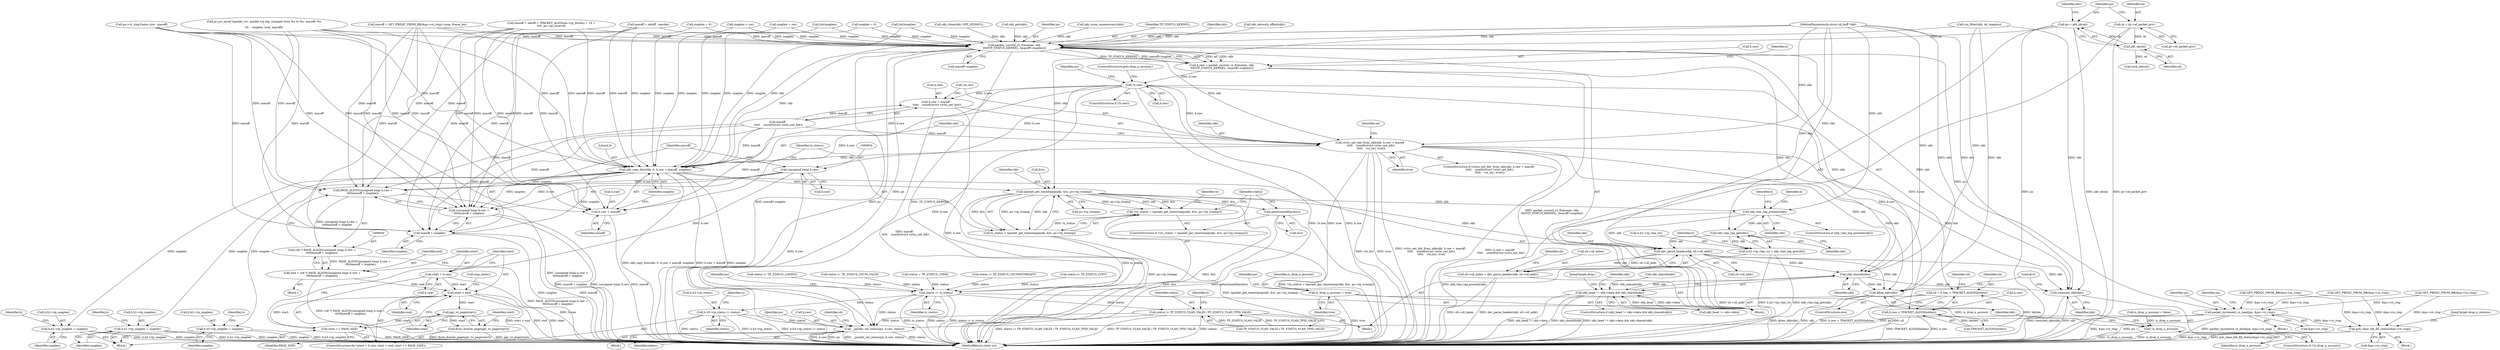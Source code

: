 digraph "0_linux_edbd58be15a957f6a760c4a514cd475217eb97fd@pointer" {
"1000179" [label="(Call,po = pkt_sk(sk))"];
"1000181" [label="(Call,pkt_sk(sk))"];
"1000174" [label="(Call,sk = pt->af_packet_priv)"];
"1000483" [label="(Call,packet_current_rx_frame(po, skb,\n\t\t\t\t\tTP_STATUS_KERNEL, (macoff+snaplen)))"];
"1000479" [label="(Call,h.raw = packet_current_rx_frame(po, skb,\n\t\t\t\t\tTP_STATUS_KERNEL, (macoff+snaplen)))"];
"1000491" [label="(Call,!h.raw)"];
"1000551" [label="(Call,virtio_net_hdr_from_skb(skb, h.raw + macoff -\n \t\t\t\t\t    sizeof(struct virtio_net_hdr),\n \t\t\t\t\t    vio_le(), true))"];
"1000572" [label="(Call,skb_copy_bits(skb, 0, h.raw + macoff, snaplen))"];
"1000585" [label="(Call,tpacket_get_timestamp(skb, &ts, po->tp_tstamp))"];
"1000582" [label="(Call,!(ts_status = tpacket_get_timestamp(skb, &ts, po->tp_tstamp)))"];
"1000583" [label="(Call,ts_status = tpacket_get_timestamp(skb, &ts, po->tp_tstamp))"];
"1000595" [label="(Call,status |= ts_status)"];
"1000733" [label="(Call,status |= TP_STATUS_VLAN_VALID | TP_STATUS_VLAN_TPID_VALID)"];
"1000964" [label="(Call,__packet_set_status(po, h.raw, status))"];
"1000776" [label="(Call,h.h3->tp_status |= status)"];
"1000592" [label="(Call,getnstimeofday(&ts))"];
"1000712" [label="(Call,skb_vlan_tag_present(skb))"];
"1000721" [label="(Call,skb_vlan_tag_get(skb))"];
"1000715" [label="(Call,h.h2->tp_vlan_tci = skb_vlan_tag_get(skb))"];
"1000866" [label="(Call,dev_parse_header(skb, sll->sll_addr))"];
"1000862" [label="(Call,sll->sll_halen = dev_parse_header(skb, sll->sll_addr))"];
"1000987" [label="(Call,skb_shared(skb))"];
"1000981" [label="(Call,skb_head != skb->data && skb_shared(skb))"];
"1001004" [label="(Call,consume_skb(skb))"];
"1001007" [label="(Call,kfree_skb(skb))"];
"1000613" [label="(Call,h.h1->tp_snaplen = snaplen)"];
"1000672" [label="(Call,h.h2->tp_snaplen = snaplen)"];
"1000792" [label="(Call,h.h3->tp_snaplen = snaplen)"];
"1000931" [label="(Call,PAGE_ALIGN((unsigned long) h.raw +\n\t\t\t\t\tmacoff + snaplen))"];
"1000929" [label="(Call,(u8 *) PAGE_ALIGN((unsigned long) h.raw +\n\t\t\t\t\tmacoff + snaplen))"];
"1000927" [label="(Call,end = (u8 *) PAGE_ALIGN((unsigned long) h.raw +\n\t\t\t\t\tmacoff + snaplen))"];
"1000947" [label="(Call,start < end)"];
"1000954" [label="(Call,pgv_to_page(start))"];
"1000950" [label="(Call,start += PAGE_SIZE)"];
"1000953" [label="(Call,flush_dcache_page(pgv_to_page(start)))"];
"1000932" [label="(Call,(unsigned long) h.raw +\n\t\t\t\t\tmacoff + snaplen)"];
"1000938" [label="(Call,macoff + snaplen)"];
"1001012" [label="(Call,is_drop_n_account = true)"];
"1001002" [label="(Call,!is_drop_n_account)"];
"1000553" [label="(Call,h.raw + macoff -\n \t\t\t\t\t    sizeof(struct virtio_net_hdr))"];
"1000575" [label="(Call,h.raw + macoff)"];
"1000854" [label="(Call,sll = h.raw + TPACKET_ALIGN(hdrlen))"];
"1000856" [label="(Call,h.raw + TPACKET_ALIGN(hdrlen))"];
"1000933" [label="(Call,(unsigned long) h.raw)"];
"1000942" [label="(Call,start = h.raw)"];
"1000503" [label="(Call,packet_increment_rx_head(po, &po->rx_ring))"];
"1000974" [label="(Call,prb_clear_blk_fill_status(&po->rx_ring))"];
"1001005" [label="(Identifier,skb)"];
"1000490" [label="(ControlStructure,if (!h.raw))"];
"1000175" [label="(Identifier,sk)"];
"1000491" [label="(Call,!h.raw)"];
"1000180" [label="(Identifier,po)"];
"1000587" [label="(Call,&ts)"];
"1000441" [label="(Call,pr_err_once(\"tpacket_rcv: packet too big, clamped from %u to %u. macoff=%u\n\",\n\t\t\t    snaplen, nval, macoff))"];
"1000673" [label="(Call,h.h2->tp_snaplen)"];
"1000623" [label="(Identifier,h)"];
"1000981" [label="(Call,skb_head != skb->data && skb_shared(skb))"];
"1000929" [label="(Call,(u8 *) PAGE_ALIGN((unsigned long) h.raw +\n\t\t\t\t\tmacoff + snaplen))"];
"1000969" [label="(Identifier,status)"];
"1000963" [label="(Block,)"];
"1000613" [label="(Call,h.h1->tp_snaplen = snaplen)"];
"1000947" [label="(Call,start < end)"];
"1000576" [label="(Call,h.raw)"];
"1000948" [label="(Identifier,start)"];
"1000873" [label="(Identifier,sll)"];
"1000552" [label="(Identifier,skb)"];
"1000863" [label="(Call,sll->sll_halen)"];
"1000589" [label="(Call,po->tp_tstamp)"];
"1000368" [label="(Call,skb_shared(skb))"];
"1000483" [label="(Call,packet_current_rx_frame(po, skb,\n\t\t\t\t\tTP_STATUS_KERNEL, (macoff+snaplen)))"];
"1000942" [label="(Call,start = h.raw)"];
"1000585" [label="(Call,tpacket_get_timestamp(skb, &ts, po->tp_tstamp))"];
"1000933" [label="(Call,(unsigned long) h.raw)"];
"1000864" [label="(Identifier,sll)"];
"1000938" [label="(Call,macoff + snaplen)"];
"1000953" [label="(Call,flush_dcache_page(pgv_to_page(start)))"];
"1000776" [label="(Call,h.h3->tp_status |= status)"];
"1000269" [label="(Call,snaplen = res)"];
"1000982" [label="(Call,skb_head != skb->data)"];
"1000678" [label="(Identifier,snaplen)"];
"1000279" [label="(Call,macoff = netoff = TPACKET_ALIGN(po->tp_hdrlen) + 16 +\n\t\t\t\t  po->tp_reserve)"];
"1000714" [label="(Block,)"];
"1000531" [label="(Call,status |= TP_STATUS_COPY)"];
"1000403" [label="(Call,(int)snaplen)"];
"1000798" [label="(Identifier,snaplen)"];
"1000187" [label="(Identifier,dev)"];
"1000495" [label="(ControlStructure,goto drop_n_account;)"];
"1000793" [label="(Call,h.h3->tp_snaplen)"];
"1000857" [label="(Call,h.raw)"];
"1000782" [label="(Identifier,status)"];
"1000931" [label="(Call,PAGE_ALIGN((unsigned long) h.raw +\n\t\t\t\t\tmacoff + snaplen))"];
"1000181" [label="(Call,pkt_sk(sk))"];
"1000586" [label="(Identifier,skb)"];
"1000954" [label="(Call,pgv_to_page(start))"];
"1000932" [label="(Call,(unsigned long) h.raw +\n\t\t\t\t\tmacoff + snaplen)"];
"1000298" [label="(Call,skb_network_offset(skb))"];
"1000777" [label="(Call,h.h3->tp_status)"];
"1000614" [label="(Call,h.h1->tp_snaplen)"];
"1000927" [label="(Call,end = (u8 *) PAGE_ALIGN((unsigned long) h.raw +\n\t\t\t\t\tmacoff + snaplen))"];
"1000584" [label="(Identifier,ts_status)"];
"1000987" [label="(Call,skb_shared(skb))"];
"1000980" [label="(ControlStructure,if (skb_head != skb->data && skb_shared(skb)))"];
"1001010" [label="(Literal,0)"];
"1000463" [label="(Call,GET_PBDQC_FROM_RB(&po->rx_ring))"];
"1001014" [label="(Identifier,true)"];
"1000949" [label="(Identifier,end)"];
"1000575" [label="(Call,h.raw + macoff)"];
"1000582" [label="(Call,!(ts_status = tpacket_get_timestamp(skb, &ts, po->tp_tstamp)))"];
"1000572" [label="(Call,skb_copy_bits(skb, 0, h.raw + macoff, snaplen))"];
"1000867" [label="(Identifier,skb)"];
"1000619" [label="(Identifier,snaplen)"];
"1000955" [label="(Identifier,start)"];
"1001013" [label="(Identifier,is_drop_n_account)"];
"1000373" [label="(Call,skb_clone(skb, GFP_ATOMIC))"];
"1000597" [label="(Identifier,ts_status)"];
"1000735" [label="(Call,TP_STATUS_VLAN_VALID | TP_STATUS_VLAN_TPID_VALID)"];
"1000434" [label="(Call,GET_PBDQC_FROM_RB(&po->rx_ring))"];
"1000553" [label="(Call,h.raw + macoff -\n \t\t\t\t\t    sizeof(struct virtio_net_hdr))"];
"1000718" [label="(Identifier,h)"];
"1000862" [label="(Call,sll->sll_halen = dev_parse_header(skb, sll->sll_addr))"];
"1000722" [label="(Identifier,skb)"];
"1000550" [label="(ControlStructure,if (virtio_net_hdr_from_skb(skb, h.raw + macoff -\n \t\t\t\t\t    sizeof(struct virtio_net_hdr),\n \t\t\t\t\t    vio_le(), true)))"];
"1000513" [label="(Identifier,po)"];
"1000965" [label="(Identifier,po)"];
"1000856" [label="(Call,h.raw + TPACKET_ALIGN(hdrlen))"];
"1000952" [label="(Identifier,PAGE_SIZE)"];
"1000452" [label="(Call,(int)snaplen)"];
"1000966" [label="(Call,h.raw)"];
"1000579" [label="(Identifier,macoff)"];
"1000944" [label="(Call,h.raw)"];
"1000557" [label="(Call,macoff -\n \t\t\t\t\t    sizeof(struct virtio_net_hdr))"];
"1001035" [label="(MethodReturn,static int)"];
"1000460" [label="(Call,macoff = GET_PBDQC_FROM_RB(&po->rx_ring)->max_frame_len)"];
"1000502" [label="(Block,)"];
"1000109" [label="(Block,)"];
"1000726" [label="(Identifier,h)"];
"1000682" [label="(Identifier,h)"];
"1000142" [label="(Call,is_drop_n_account = false)"];
"1000580" [label="(Identifier,snaplen)"];
"1000733" [label="(Call,status |= TP_STATUS_VLAN_VALID | TP_STATUS_VLAN_TPID_VALID)"];
"1000499" [label="(Identifier,po)"];
"1000574" [label="(Literal,0)"];
"1000479" [label="(Call,h.raw = packet_current_rx_frame(po, skb,\n\t\t\t\t\tTP_STATUS_KERNEL, (macoff+snaplen)))"];
"1000716" [label="(Call,h.h2->tp_vlan_tci)"];
"1000480" [label="(Call,h.raw)"];
"1000973" [label="(Block,)"];
"1000492" [label="(Call,h.raw)"];
"1000562" [label="(Identifier,true)"];
"1000939" [label="(Identifier,macoff)"];
"1000380" [label="(Call,skb_get(skb))"];
"1000971" [label="(Identifier,sk)"];
"1000484" [label="(Identifier,po)"];
"1000786" [label="(Identifier,h)"];
"1000260" [label="(Call,skb_csum_unnecessary(skb))"];
"1000551" [label="(Call,virtio_net_hdr_from_skb(skb, h.raw + macoff -\n \t\t\t\t\t    sizeof(struct virtio_net_hdr),\n \t\t\t\t\t    vio_le(), true))"];
"1000943" [label="(Identifier,start)"];
"1000672" [label="(Call,h.h2->tp_snaplen = snaplen)"];
"1000554" [label="(Call,h.raw)"];
"1000602" [label="(Block,)"];
"1000229" [label="(Call,run_filter(skb, sk, snaplen))"];
"1001000" [label="(JumpTarget,drop:)"];
"1000182" [label="(Identifier,sk)"];
"1000594" [label="(Identifier,ts)"];
"1000573" [label="(Identifier,skb)"];
"1000600" [label="(Identifier,po)"];
"1000583" [label="(Call,ts_status = tpacket_get_timestamp(skb, &ts, po->tp_tstamp))"];
"1000394" [label="(Call,po->rx_ring.frame_size - macoff)"];
"1000792" [label="(Call,h.h3->tp_snaplen = snaplen)"];
"1000979" [label="(JumpTarget,drop_n_restore:)"];
"1000457" [label="(Call,snaplen = 0)"];
"1000743" [label="(Identifier,h)"];
"1000956" [label="(Call,smp_wmb())"];
"1000581" [label="(ControlStructure,if (!(ts_status = tpacket_get_timestamp(skb, &ts, po->tp_tstamp))))"];
"1000711" [label="(ControlStructure,if (skb_vlan_tag_present(skb)))"];
"1000992" [label="(Identifier,skb)"];
"1000408" [label="(Call,snaplen = 0)"];
"1000715" [label="(Call,h.h2->tp_vlan_tci = skb_vlan_tag_get(skb))"];
"1000712" [label="(Call,skb_vlan_tag_present(skb))"];
"1000854" [label="(Call,sll = h.raw + TPACKET_ALIGN(hdrlen))"];
"1001008" [label="(Identifier,skb)"];
"1000266" [label="(Call,snaplen > res)"];
"1000105" [label="(MethodParameterIn,struct sk_buff *skb)"];
"1001019" [label="(Identifier,po)"];
"1000176" [label="(Call,pt->af_packet_priv)"];
"1001007" [label="(Call,kfree_skb(skb))"];
"1000503" [label="(Call,packet_increment_rx_head(po, &po->rx_ring))"];
"1000493" [label="(Identifier,h)"];
"1000713" [label="(Identifier,skb)"];
"1000486" [label="(Identifier,TP_STATUS_KERNEL)"];
"1000964" [label="(Call,__packet_set_status(po, h.raw, status))"];
"1000928" [label="(Identifier,end)"];
"1000487" [label="(Call,macoff+snaplen)"];
"1000974" [label="(Call,prb_clear_blk_fill_status(&po->rx_ring))"];
"1000596" [label="(Identifier,status)"];
"1000595" [label="(Call,status |= ts_status)"];
"1000975" [label="(Call,&po->rx_ring)"];
"1000517" [label="(Call,status |= TP_STATUS_LOSING)"];
"1000935" [label="(Call,h.raw)"];
"1000568" [label="(Identifier,sk)"];
"1000174" [label="(Call,sk = pt->af_packet_priv)"];
"1001001" [label="(ControlStructure,if (!is_drop_n_account))"];
"1000504" [label="(Identifier,po)"];
"1000243" [label="(Call,status |= TP_STATUS_CSUMNOTREADY)"];
"1001012" [label="(Call,is_drop_n_account = true)"];
"1000940" [label="(Identifier,snaplen)"];
"1000485" [label="(Identifier,skb)"];
"1001006" [label="(ControlStructure,else)"];
"1000721" [label="(Call,skb_vlan_tag_get(skb))"];
"1000592" [label="(Call,getnstimeofday(&ts))"];
"1000988" [label="(Identifier,skb)"];
"1000941" [label="(ControlStructure,for (start = h.raw; start < end; start += PAGE_SIZE))"];
"1000179" [label="(Call,po = pkt_sk(sk))"];
"1000262" [label="(Call,status |= TP_STATUS_CSUM_VALID)"];
"1000802" [label="(Identifier,h)"];
"1000561" [label="(Call,vio_le())"];
"1000593" [label="(Call,&ts)"];
"1000734" [label="(Identifier,status)"];
"1000924" [label="(Block,)"];
"1000860" [label="(Call,TPACKET_ALIGN(hdrlen))"];
"1000505" [label="(Call,&po->rx_ring)"];
"1000950" [label="(Call,start += PAGE_SIZE)"];
"1000129" [label="(Call,status = TP_STATUS_USER)"];
"1001003" [label="(Identifier,is_drop_n_account)"];
"1000868" [label="(Call,sll->sll_addr)"];
"1001002" [label="(Call,!is_drop_n_account)"];
"1001004" [label="(Call,consume_skb(skb))"];
"1000188" [label="(Call,sock_net(sk))"];
"1000329" [label="(Call,macoff = netoff - maclen)"];
"1000757" [label="(Identifier,h)"];
"1000855" [label="(Identifier,sll)"];
"1000422" [label="(Call,GET_PBDQC_FROM_RB(&po->rx_ring))"];
"1000866" [label="(Call,dev_parse_header(skb, sll->sll_addr))"];
"1000951" [label="(Identifier,start)"];
"1000179" -> "1000109"  [label="AST: "];
"1000179" -> "1000181"  [label="CFG: "];
"1000180" -> "1000179"  [label="AST: "];
"1000181" -> "1000179"  [label="AST: "];
"1000187" -> "1000179"  [label="CFG: "];
"1000179" -> "1001035"  [label="DDG: pkt_sk(sk)"];
"1000179" -> "1001035"  [label="DDG: po"];
"1000181" -> "1000179"  [label="DDG: sk"];
"1000179" -> "1000483"  [label="DDG: po"];
"1000181" -> "1000182"  [label="CFG: "];
"1000182" -> "1000181"  [label="AST: "];
"1000174" -> "1000181"  [label="DDG: sk"];
"1000181" -> "1000188"  [label="DDG: sk"];
"1000174" -> "1000109"  [label="AST: "];
"1000174" -> "1000176"  [label="CFG: "];
"1000175" -> "1000174"  [label="AST: "];
"1000176" -> "1000174"  [label="AST: "];
"1000180" -> "1000174"  [label="CFG: "];
"1000174" -> "1001035"  [label="DDG: pt->af_packet_priv"];
"1000483" -> "1000479"  [label="AST: "];
"1000483" -> "1000487"  [label="CFG: "];
"1000484" -> "1000483"  [label="AST: "];
"1000485" -> "1000483"  [label="AST: "];
"1000486" -> "1000483"  [label="AST: "];
"1000487" -> "1000483"  [label="AST: "];
"1000479" -> "1000483"  [label="CFG: "];
"1000483" -> "1001035"  [label="DDG: TP_STATUS_KERNEL"];
"1000483" -> "1001035"  [label="DDG: macoff+snaplen"];
"1000483" -> "1001035"  [label="DDG: po"];
"1000483" -> "1000479"  [label="DDG: po"];
"1000483" -> "1000479"  [label="DDG: skb"];
"1000483" -> "1000479"  [label="DDG: TP_STATUS_KERNEL"];
"1000483" -> "1000479"  [label="DDG: macoff+snaplen"];
"1000229" -> "1000483"  [label="DDG: skb"];
"1000260" -> "1000483"  [label="DDG: skb"];
"1000373" -> "1000483"  [label="DDG: skb"];
"1000380" -> "1000483"  [label="DDG: skb"];
"1000298" -> "1000483"  [label="DDG: skb"];
"1000105" -> "1000483"  [label="DDG: skb"];
"1000460" -> "1000483"  [label="DDG: macoff"];
"1000394" -> "1000483"  [label="DDG: macoff"];
"1000441" -> "1000483"  [label="DDG: macoff"];
"1000279" -> "1000483"  [label="DDG: macoff"];
"1000329" -> "1000483"  [label="DDG: macoff"];
"1000403" -> "1000483"  [label="DDG: snaplen"];
"1000408" -> "1000483"  [label="DDG: snaplen"];
"1000457" -> "1000483"  [label="DDG: snaplen"];
"1000452" -> "1000483"  [label="DDG: snaplen"];
"1000266" -> "1000483"  [label="DDG: snaplen"];
"1000269" -> "1000483"  [label="DDG: snaplen"];
"1000483" -> "1000503"  [label="DDG: po"];
"1000483" -> "1000551"  [label="DDG: skb"];
"1000483" -> "1000572"  [label="DDG: skb"];
"1000483" -> "1000964"  [label="DDG: po"];
"1000483" -> "1000987"  [label="DDG: skb"];
"1000483" -> "1001004"  [label="DDG: skb"];
"1000483" -> "1001007"  [label="DDG: skb"];
"1000479" -> "1000109"  [label="AST: "];
"1000480" -> "1000479"  [label="AST: "];
"1000493" -> "1000479"  [label="CFG: "];
"1000479" -> "1001035"  [label="DDG: packet_current_rx_frame(po, skb,\n\t\t\t\t\tTP_STATUS_KERNEL, (macoff+snaplen))"];
"1000479" -> "1000491"  [label="DDG: h.raw"];
"1000491" -> "1000490"  [label="AST: "];
"1000491" -> "1000492"  [label="CFG: "];
"1000492" -> "1000491"  [label="AST: "];
"1000495" -> "1000491"  [label="CFG: "];
"1000499" -> "1000491"  [label="CFG: "];
"1000491" -> "1001035"  [label="DDG: !h.raw"];
"1000491" -> "1001035"  [label="DDG: h.raw"];
"1000491" -> "1000551"  [label="DDG: h.raw"];
"1000491" -> "1000553"  [label="DDG: h.raw"];
"1000491" -> "1000572"  [label="DDG: h.raw"];
"1000491" -> "1000575"  [label="DDG: h.raw"];
"1000491" -> "1000854"  [label="DDG: h.raw"];
"1000491" -> "1000856"  [label="DDG: h.raw"];
"1000491" -> "1000933"  [label="DDG: h.raw"];
"1000491" -> "1000964"  [label="DDG: h.raw"];
"1000551" -> "1000550"  [label="AST: "];
"1000551" -> "1000562"  [label="CFG: "];
"1000552" -> "1000551"  [label="AST: "];
"1000553" -> "1000551"  [label="AST: "];
"1000561" -> "1000551"  [label="AST: "];
"1000562" -> "1000551"  [label="AST: "];
"1000568" -> "1000551"  [label="CFG: "];
"1000573" -> "1000551"  [label="CFG: "];
"1000551" -> "1001035"  [label="DDG: h.raw + macoff -\n \t\t\t\t\t    sizeof(struct virtio_net_hdr)"];
"1000551" -> "1001035"  [label="DDG: true"];
"1000551" -> "1001035"  [label="DDG: virtio_net_hdr_from_skb(skb, h.raw + macoff -\n \t\t\t\t\t    sizeof(struct virtio_net_hdr),\n \t\t\t\t\t    vio_le(), true)"];
"1000551" -> "1001035"  [label="DDG: vio_le()"];
"1000105" -> "1000551"  [label="DDG: skb"];
"1000557" -> "1000551"  [label="DDG: macoff"];
"1000551" -> "1000572"  [label="DDG: skb"];
"1000551" -> "1000987"  [label="DDG: skb"];
"1000551" -> "1001004"  [label="DDG: skb"];
"1000551" -> "1001007"  [label="DDG: skb"];
"1000551" -> "1001012"  [label="DDG: true"];
"1000572" -> "1000109"  [label="AST: "];
"1000572" -> "1000580"  [label="CFG: "];
"1000573" -> "1000572"  [label="AST: "];
"1000574" -> "1000572"  [label="AST: "];
"1000575" -> "1000572"  [label="AST: "];
"1000580" -> "1000572"  [label="AST: "];
"1000584" -> "1000572"  [label="CFG: "];
"1000572" -> "1001035"  [label="DDG: h.raw + macoff"];
"1000572" -> "1001035"  [label="DDG: snaplen"];
"1000572" -> "1001035"  [label="DDG: skb_copy_bits(skb, 0, h.raw + macoff, snaplen)"];
"1000105" -> "1000572"  [label="DDG: skb"];
"1000557" -> "1000572"  [label="DDG: macoff"];
"1000460" -> "1000572"  [label="DDG: macoff"];
"1000394" -> "1000572"  [label="DDG: macoff"];
"1000441" -> "1000572"  [label="DDG: macoff"];
"1000279" -> "1000572"  [label="DDG: macoff"];
"1000329" -> "1000572"  [label="DDG: macoff"];
"1000403" -> "1000572"  [label="DDG: snaplen"];
"1000408" -> "1000572"  [label="DDG: snaplen"];
"1000457" -> "1000572"  [label="DDG: snaplen"];
"1000452" -> "1000572"  [label="DDG: snaplen"];
"1000266" -> "1000572"  [label="DDG: snaplen"];
"1000269" -> "1000572"  [label="DDG: snaplen"];
"1000572" -> "1000585"  [label="DDG: skb"];
"1000572" -> "1000613"  [label="DDG: snaplen"];
"1000572" -> "1000672"  [label="DDG: snaplen"];
"1000572" -> "1000792"  [label="DDG: snaplen"];
"1000572" -> "1000931"  [label="DDG: snaplen"];
"1000572" -> "1000932"  [label="DDG: snaplen"];
"1000572" -> "1000938"  [label="DDG: snaplen"];
"1000585" -> "1000583"  [label="AST: "];
"1000585" -> "1000589"  [label="CFG: "];
"1000586" -> "1000585"  [label="AST: "];
"1000587" -> "1000585"  [label="AST: "];
"1000589" -> "1000585"  [label="AST: "];
"1000583" -> "1000585"  [label="CFG: "];
"1000585" -> "1001035"  [label="DDG: po->tp_tstamp"];
"1000585" -> "1001035"  [label="DDG: &ts"];
"1000585" -> "1000582"  [label="DDG: skb"];
"1000585" -> "1000582"  [label="DDG: &ts"];
"1000585" -> "1000582"  [label="DDG: po->tp_tstamp"];
"1000585" -> "1000583"  [label="DDG: skb"];
"1000585" -> "1000583"  [label="DDG: &ts"];
"1000585" -> "1000583"  [label="DDG: po->tp_tstamp"];
"1000105" -> "1000585"  [label="DDG: skb"];
"1000585" -> "1000592"  [label="DDG: &ts"];
"1000585" -> "1000712"  [label="DDG: skb"];
"1000585" -> "1000866"  [label="DDG: skb"];
"1000582" -> "1000581"  [label="AST: "];
"1000582" -> "1000583"  [label="CFG: "];
"1000583" -> "1000582"  [label="AST: "];
"1000594" -> "1000582"  [label="CFG: "];
"1000596" -> "1000582"  [label="CFG: "];
"1000582" -> "1001035"  [label="DDG: !(ts_status = tpacket_get_timestamp(skb, &ts, po->tp_tstamp))"];
"1000583" -> "1000582"  [label="DDG: ts_status"];
"1000584" -> "1000583"  [label="AST: "];
"1000583" -> "1001035"  [label="DDG: tpacket_get_timestamp(skb, &ts, po->tp_tstamp)"];
"1000583" -> "1000595"  [label="DDG: ts_status"];
"1000595" -> "1000109"  [label="AST: "];
"1000595" -> "1000597"  [label="CFG: "];
"1000596" -> "1000595"  [label="AST: "];
"1000597" -> "1000595"  [label="AST: "];
"1000600" -> "1000595"  [label="CFG: "];
"1000595" -> "1001035"  [label="DDG: status |= ts_status"];
"1000595" -> "1001035"  [label="DDG: ts_status"];
"1000595" -> "1001035"  [label="DDG: status"];
"1000129" -> "1000595"  [label="DDG: status"];
"1000517" -> "1000595"  [label="DDG: status"];
"1000262" -> "1000595"  [label="DDG: status"];
"1000243" -> "1000595"  [label="DDG: status"];
"1000531" -> "1000595"  [label="DDG: status"];
"1000595" -> "1000733"  [label="DDG: status"];
"1000595" -> "1000776"  [label="DDG: status"];
"1000595" -> "1000964"  [label="DDG: status"];
"1000733" -> "1000714"  [label="AST: "];
"1000733" -> "1000735"  [label="CFG: "];
"1000734" -> "1000733"  [label="AST: "];
"1000735" -> "1000733"  [label="AST: "];
"1000757" -> "1000733"  [label="CFG: "];
"1000733" -> "1001035"  [label="DDG: TP_STATUS_VLAN_VALID | TP_STATUS_VLAN_TPID_VALID"];
"1000733" -> "1001035"  [label="DDG: status"];
"1000733" -> "1001035"  [label="DDG: status |= TP_STATUS_VLAN_VALID | TP_STATUS_VLAN_TPID_VALID"];
"1000735" -> "1000733"  [label="DDG: TP_STATUS_VLAN_VALID"];
"1000735" -> "1000733"  [label="DDG: TP_STATUS_VLAN_TPID_VALID"];
"1000733" -> "1000964"  [label="DDG: status"];
"1000964" -> "1000963"  [label="AST: "];
"1000964" -> "1000969"  [label="CFG: "];
"1000965" -> "1000964"  [label="AST: "];
"1000966" -> "1000964"  [label="AST: "];
"1000969" -> "1000964"  [label="AST: "];
"1000971" -> "1000964"  [label="CFG: "];
"1000964" -> "1001035"  [label="DDG: po"];
"1000964" -> "1001035"  [label="DDG: __packet_set_status(po, h.raw, status)"];
"1000964" -> "1001035"  [label="DDG: status"];
"1000964" -> "1001035"  [label="DDG: h.raw"];
"1000503" -> "1000964"  [label="DDG: po"];
"1000933" -> "1000964"  [label="DDG: h.raw"];
"1000776" -> "1000964"  [label="DDG: status"];
"1000776" -> "1000602"  [label="AST: "];
"1000776" -> "1000782"  [label="CFG: "];
"1000777" -> "1000776"  [label="AST: "];
"1000782" -> "1000776"  [label="AST: "];
"1000786" -> "1000776"  [label="CFG: "];
"1000776" -> "1001035"  [label="DDG: h.h3->tp_status |= status"];
"1000776" -> "1001035"  [label="DDG: status"];
"1000776" -> "1001035"  [label="DDG: h.h3->tp_status"];
"1000592" -> "1000581"  [label="AST: "];
"1000592" -> "1000593"  [label="CFG: "];
"1000593" -> "1000592"  [label="AST: "];
"1000596" -> "1000592"  [label="CFG: "];
"1000592" -> "1001035"  [label="DDG: getnstimeofday(&ts)"];
"1000592" -> "1001035"  [label="DDG: &ts"];
"1000712" -> "1000711"  [label="AST: "];
"1000712" -> "1000713"  [label="CFG: "];
"1000713" -> "1000712"  [label="AST: "];
"1000718" -> "1000712"  [label="CFG: "];
"1000743" -> "1000712"  [label="CFG: "];
"1000712" -> "1001035"  [label="DDG: skb_vlan_tag_present(skb)"];
"1000105" -> "1000712"  [label="DDG: skb"];
"1000712" -> "1000721"  [label="DDG: skb"];
"1000712" -> "1000866"  [label="DDG: skb"];
"1000721" -> "1000715"  [label="AST: "];
"1000721" -> "1000722"  [label="CFG: "];
"1000722" -> "1000721"  [label="AST: "];
"1000715" -> "1000721"  [label="CFG: "];
"1000721" -> "1000715"  [label="DDG: skb"];
"1000105" -> "1000721"  [label="DDG: skb"];
"1000721" -> "1000866"  [label="DDG: skb"];
"1000715" -> "1000714"  [label="AST: "];
"1000716" -> "1000715"  [label="AST: "];
"1000726" -> "1000715"  [label="CFG: "];
"1000715" -> "1001035"  [label="DDG: h.h2->tp_vlan_tci"];
"1000715" -> "1001035"  [label="DDG: skb_vlan_tag_get(skb)"];
"1000866" -> "1000862"  [label="AST: "];
"1000866" -> "1000868"  [label="CFG: "];
"1000867" -> "1000866"  [label="AST: "];
"1000868" -> "1000866"  [label="AST: "];
"1000862" -> "1000866"  [label="CFG: "];
"1000866" -> "1001035"  [label="DDG: sll->sll_addr"];
"1000866" -> "1000862"  [label="DDG: skb"];
"1000866" -> "1000862"  [label="DDG: sll->sll_addr"];
"1000105" -> "1000866"  [label="DDG: skb"];
"1000866" -> "1000987"  [label="DDG: skb"];
"1000866" -> "1001004"  [label="DDG: skb"];
"1000866" -> "1001007"  [label="DDG: skb"];
"1000862" -> "1000109"  [label="AST: "];
"1000863" -> "1000862"  [label="AST: "];
"1000873" -> "1000862"  [label="CFG: "];
"1000862" -> "1001035"  [label="DDG: dev_parse_header(skb, sll->sll_addr)"];
"1000862" -> "1001035"  [label="DDG: sll->sll_halen"];
"1000987" -> "1000981"  [label="AST: "];
"1000987" -> "1000988"  [label="CFG: "];
"1000988" -> "1000987"  [label="AST: "];
"1000981" -> "1000987"  [label="CFG: "];
"1000987" -> "1000981"  [label="DDG: skb"];
"1000229" -> "1000987"  [label="DDG: skb"];
"1000105" -> "1000987"  [label="DDG: skb"];
"1000987" -> "1001004"  [label="DDG: skb"];
"1000987" -> "1001007"  [label="DDG: skb"];
"1000981" -> "1000980"  [label="AST: "];
"1000981" -> "1000982"  [label="CFG: "];
"1000982" -> "1000981"  [label="AST: "];
"1000992" -> "1000981"  [label="CFG: "];
"1001000" -> "1000981"  [label="CFG: "];
"1000981" -> "1001035"  [label="DDG: skb_head != skb->data && skb_shared(skb)"];
"1000981" -> "1001035"  [label="DDG: skb_head != skb->data"];
"1000981" -> "1001035"  [label="DDG: skb_shared(skb)"];
"1000982" -> "1000981"  [label="DDG: skb_head"];
"1000982" -> "1000981"  [label="DDG: skb->data"];
"1000368" -> "1000981"  [label="DDG: skb_shared(skb)"];
"1001004" -> "1001001"  [label="AST: "];
"1001004" -> "1001005"  [label="CFG: "];
"1001005" -> "1001004"  [label="AST: "];
"1001010" -> "1001004"  [label="CFG: "];
"1001004" -> "1001035"  [label="DDG: consume_skb(skb)"];
"1001004" -> "1001035"  [label="DDG: skb"];
"1000229" -> "1001004"  [label="DDG: skb"];
"1000105" -> "1001004"  [label="DDG: skb"];
"1001007" -> "1001006"  [label="AST: "];
"1001007" -> "1001008"  [label="CFG: "];
"1001008" -> "1001007"  [label="AST: "];
"1001010" -> "1001007"  [label="CFG: "];
"1001007" -> "1001035"  [label="DDG: skb"];
"1001007" -> "1001035"  [label="DDG: kfree_skb(skb)"];
"1000229" -> "1001007"  [label="DDG: skb"];
"1000105" -> "1001007"  [label="DDG: skb"];
"1000613" -> "1000602"  [label="AST: "];
"1000613" -> "1000619"  [label="CFG: "];
"1000614" -> "1000613"  [label="AST: "];
"1000619" -> "1000613"  [label="AST: "];
"1000623" -> "1000613"  [label="CFG: "];
"1000613" -> "1001035"  [label="DDG: h.h1->tp_snaplen"];
"1000613" -> "1001035"  [label="DDG: snaplen"];
"1000672" -> "1000602"  [label="AST: "];
"1000672" -> "1000678"  [label="CFG: "];
"1000673" -> "1000672"  [label="AST: "];
"1000678" -> "1000672"  [label="AST: "];
"1000682" -> "1000672"  [label="CFG: "];
"1000672" -> "1001035"  [label="DDG: snaplen"];
"1000672" -> "1001035"  [label="DDG: h.h2->tp_snaplen"];
"1000792" -> "1000602"  [label="AST: "];
"1000792" -> "1000798"  [label="CFG: "];
"1000793" -> "1000792"  [label="AST: "];
"1000798" -> "1000792"  [label="AST: "];
"1000802" -> "1000792"  [label="CFG: "];
"1000792" -> "1001035"  [label="DDG: h.h3->tp_snaplen"];
"1000792" -> "1001035"  [label="DDG: snaplen"];
"1000931" -> "1000929"  [label="AST: "];
"1000931" -> "1000932"  [label="CFG: "];
"1000932" -> "1000931"  [label="AST: "];
"1000929" -> "1000931"  [label="CFG: "];
"1000931" -> "1001035"  [label="DDG: (unsigned long) h.raw +\n\t\t\t\t\tmacoff + snaplen"];
"1000931" -> "1000929"  [label="DDG: (unsigned long) h.raw +\n\t\t\t\t\tmacoff + snaplen"];
"1000933" -> "1000931"  [label="DDG: h.raw"];
"1000557" -> "1000931"  [label="DDG: macoff"];
"1000460" -> "1000931"  [label="DDG: macoff"];
"1000394" -> "1000931"  [label="DDG: macoff"];
"1000441" -> "1000931"  [label="DDG: macoff"];
"1000279" -> "1000931"  [label="DDG: macoff"];
"1000329" -> "1000931"  [label="DDG: macoff"];
"1000929" -> "1000927"  [label="AST: "];
"1000930" -> "1000929"  [label="AST: "];
"1000927" -> "1000929"  [label="CFG: "];
"1000929" -> "1001035"  [label="DDG: PAGE_ALIGN((unsigned long) h.raw +\n\t\t\t\t\tmacoff + snaplen)"];
"1000929" -> "1000927"  [label="DDG: PAGE_ALIGN((unsigned long) h.raw +\n\t\t\t\t\tmacoff + snaplen)"];
"1000927" -> "1000924"  [label="AST: "];
"1000928" -> "1000927"  [label="AST: "];
"1000943" -> "1000927"  [label="CFG: "];
"1000927" -> "1001035"  [label="DDG: (u8 *) PAGE_ALIGN((unsigned long) h.raw +\n\t\t\t\t\tmacoff + snaplen)"];
"1000927" -> "1000947"  [label="DDG: end"];
"1000947" -> "1000941"  [label="AST: "];
"1000947" -> "1000949"  [label="CFG: "];
"1000948" -> "1000947"  [label="AST: "];
"1000949" -> "1000947"  [label="AST: "];
"1000955" -> "1000947"  [label="CFG: "];
"1000956" -> "1000947"  [label="CFG: "];
"1000947" -> "1001035"  [label="DDG: start"];
"1000947" -> "1001035"  [label="DDG: start < end"];
"1000947" -> "1001035"  [label="DDG: end"];
"1000942" -> "1000947"  [label="DDG: start"];
"1000950" -> "1000947"  [label="DDG: start"];
"1000947" -> "1000954"  [label="DDG: start"];
"1000954" -> "1000953"  [label="AST: "];
"1000954" -> "1000955"  [label="CFG: "];
"1000955" -> "1000954"  [label="AST: "];
"1000953" -> "1000954"  [label="CFG: "];
"1000954" -> "1000950"  [label="DDG: start"];
"1000954" -> "1000953"  [label="DDG: start"];
"1000950" -> "1000941"  [label="AST: "];
"1000950" -> "1000952"  [label="CFG: "];
"1000951" -> "1000950"  [label="AST: "];
"1000952" -> "1000950"  [label="AST: "];
"1000948" -> "1000950"  [label="CFG: "];
"1000950" -> "1001035"  [label="DDG: PAGE_SIZE"];
"1000953" -> "1000941"  [label="AST: "];
"1000951" -> "1000953"  [label="CFG: "];
"1000953" -> "1001035"  [label="DDG: flush_dcache_page(pgv_to_page(start))"];
"1000953" -> "1001035"  [label="DDG: pgv_to_page(start)"];
"1000932" -> "1000938"  [label="CFG: "];
"1000933" -> "1000932"  [label="AST: "];
"1000938" -> "1000932"  [label="AST: "];
"1000932" -> "1001035"  [label="DDG: macoff + snaplen"];
"1000932" -> "1001035"  [label="DDG: (unsigned long) h.raw"];
"1000933" -> "1000932"  [label="DDG: h.raw"];
"1000557" -> "1000932"  [label="DDG: macoff"];
"1000460" -> "1000932"  [label="DDG: macoff"];
"1000394" -> "1000932"  [label="DDG: macoff"];
"1000441" -> "1000932"  [label="DDG: macoff"];
"1000279" -> "1000932"  [label="DDG: macoff"];
"1000329" -> "1000932"  [label="DDG: macoff"];
"1000938" -> "1000940"  [label="CFG: "];
"1000939" -> "1000938"  [label="AST: "];
"1000940" -> "1000938"  [label="AST: "];
"1000938" -> "1001035"  [label="DDG: macoff"];
"1000938" -> "1001035"  [label="DDG: snaplen"];
"1000557" -> "1000938"  [label="DDG: macoff"];
"1000460" -> "1000938"  [label="DDG: macoff"];
"1000394" -> "1000938"  [label="DDG: macoff"];
"1000441" -> "1000938"  [label="DDG: macoff"];
"1000279" -> "1000938"  [label="DDG: macoff"];
"1000329" -> "1000938"  [label="DDG: macoff"];
"1001012" -> "1000109"  [label="AST: "];
"1001012" -> "1001014"  [label="CFG: "];
"1001013" -> "1001012"  [label="AST: "];
"1001014" -> "1001012"  [label="AST: "];
"1001019" -> "1001012"  [label="CFG: "];
"1001012" -> "1001035"  [label="DDG: true"];
"1001012" -> "1001002"  [label="DDG: is_drop_n_account"];
"1001002" -> "1001001"  [label="AST: "];
"1001002" -> "1001003"  [label="CFG: "];
"1001003" -> "1001002"  [label="AST: "];
"1001005" -> "1001002"  [label="CFG: "];
"1001008" -> "1001002"  [label="CFG: "];
"1001002" -> "1001035"  [label="DDG: is_drop_n_account"];
"1001002" -> "1001035"  [label="DDG: !is_drop_n_account"];
"1000142" -> "1001002"  [label="DDG: is_drop_n_account"];
"1000553" -> "1000557"  [label="CFG: "];
"1000554" -> "1000553"  [label="AST: "];
"1000557" -> "1000553"  [label="AST: "];
"1000561" -> "1000553"  [label="CFG: "];
"1000553" -> "1001035"  [label="DDG: h.raw"];
"1000553" -> "1001035"  [label="DDG: macoff -\n \t\t\t\t\t    sizeof(struct virtio_net_hdr)"];
"1000557" -> "1000553"  [label="DDG: macoff"];
"1000575" -> "1000579"  [label="CFG: "];
"1000576" -> "1000575"  [label="AST: "];
"1000579" -> "1000575"  [label="AST: "];
"1000580" -> "1000575"  [label="CFG: "];
"1000575" -> "1001035"  [label="DDG: macoff"];
"1000557" -> "1000575"  [label="DDG: macoff"];
"1000460" -> "1000575"  [label="DDG: macoff"];
"1000394" -> "1000575"  [label="DDG: macoff"];
"1000441" -> "1000575"  [label="DDG: macoff"];
"1000279" -> "1000575"  [label="DDG: macoff"];
"1000329" -> "1000575"  [label="DDG: macoff"];
"1000854" -> "1000109"  [label="AST: "];
"1000854" -> "1000856"  [label="CFG: "];
"1000855" -> "1000854"  [label="AST: "];
"1000856" -> "1000854"  [label="AST: "];
"1000864" -> "1000854"  [label="CFG: "];
"1000854" -> "1001035"  [label="DDG: sll"];
"1000854" -> "1001035"  [label="DDG: h.raw + TPACKET_ALIGN(hdrlen)"];
"1000860" -> "1000854"  [label="DDG: hdrlen"];
"1000856" -> "1000860"  [label="CFG: "];
"1000857" -> "1000856"  [label="AST: "];
"1000860" -> "1000856"  [label="AST: "];
"1000856" -> "1001035"  [label="DDG: h.raw"];
"1000856" -> "1001035"  [label="DDG: TPACKET_ALIGN(hdrlen)"];
"1000860" -> "1000856"  [label="DDG: hdrlen"];
"1000933" -> "1000935"  [label="CFG: "];
"1000934" -> "1000933"  [label="AST: "];
"1000935" -> "1000933"  [label="AST: "];
"1000939" -> "1000933"  [label="CFG: "];
"1000933" -> "1000942"  [label="DDG: h.raw"];
"1000942" -> "1000941"  [label="AST: "];
"1000942" -> "1000944"  [label="CFG: "];
"1000943" -> "1000942"  [label="AST: "];
"1000944" -> "1000942"  [label="AST: "];
"1000948" -> "1000942"  [label="CFG: "];
"1000942" -> "1001035"  [label="DDG: h.raw"];
"1000503" -> "1000502"  [label="AST: "];
"1000503" -> "1000505"  [label="CFG: "];
"1000504" -> "1000503"  [label="AST: "];
"1000505" -> "1000503"  [label="AST: "];
"1000513" -> "1000503"  [label="CFG: "];
"1000503" -> "1001035"  [label="DDG: packet_increment_rx_head(po, &po->rx_ring)"];
"1000503" -> "1001035"  [label="DDG: &po->rx_ring"];
"1000503" -> "1001035"  [label="DDG: po"];
"1000422" -> "1000503"  [label="DDG: &po->rx_ring"];
"1000463" -> "1000503"  [label="DDG: &po->rx_ring"];
"1000434" -> "1000503"  [label="DDG: &po->rx_ring"];
"1000503" -> "1000974"  [label="DDG: &po->rx_ring"];
"1000974" -> "1000973"  [label="AST: "];
"1000974" -> "1000975"  [label="CFG: "];
"1000975" -> "1000974"  [label="AST: "];
"1000979" -> "1000974"  [label="CFG: "];
"1000974" -> "1001035"  [label="DDG: prb_clear_blk_fill_status(&po->rx_ring)"];
"1000974" -> "1001035"  [label="DDG: &po->rx_ring"];
"1000422" -> "1000974"  [label="DDG: &po->rx_ring"];
"1000463" -> "1000974"  [label="DDG: &po->rx_ring"];
"1000434" -> "1000974"  [label="DDG: &po->rx_ring"];
}
